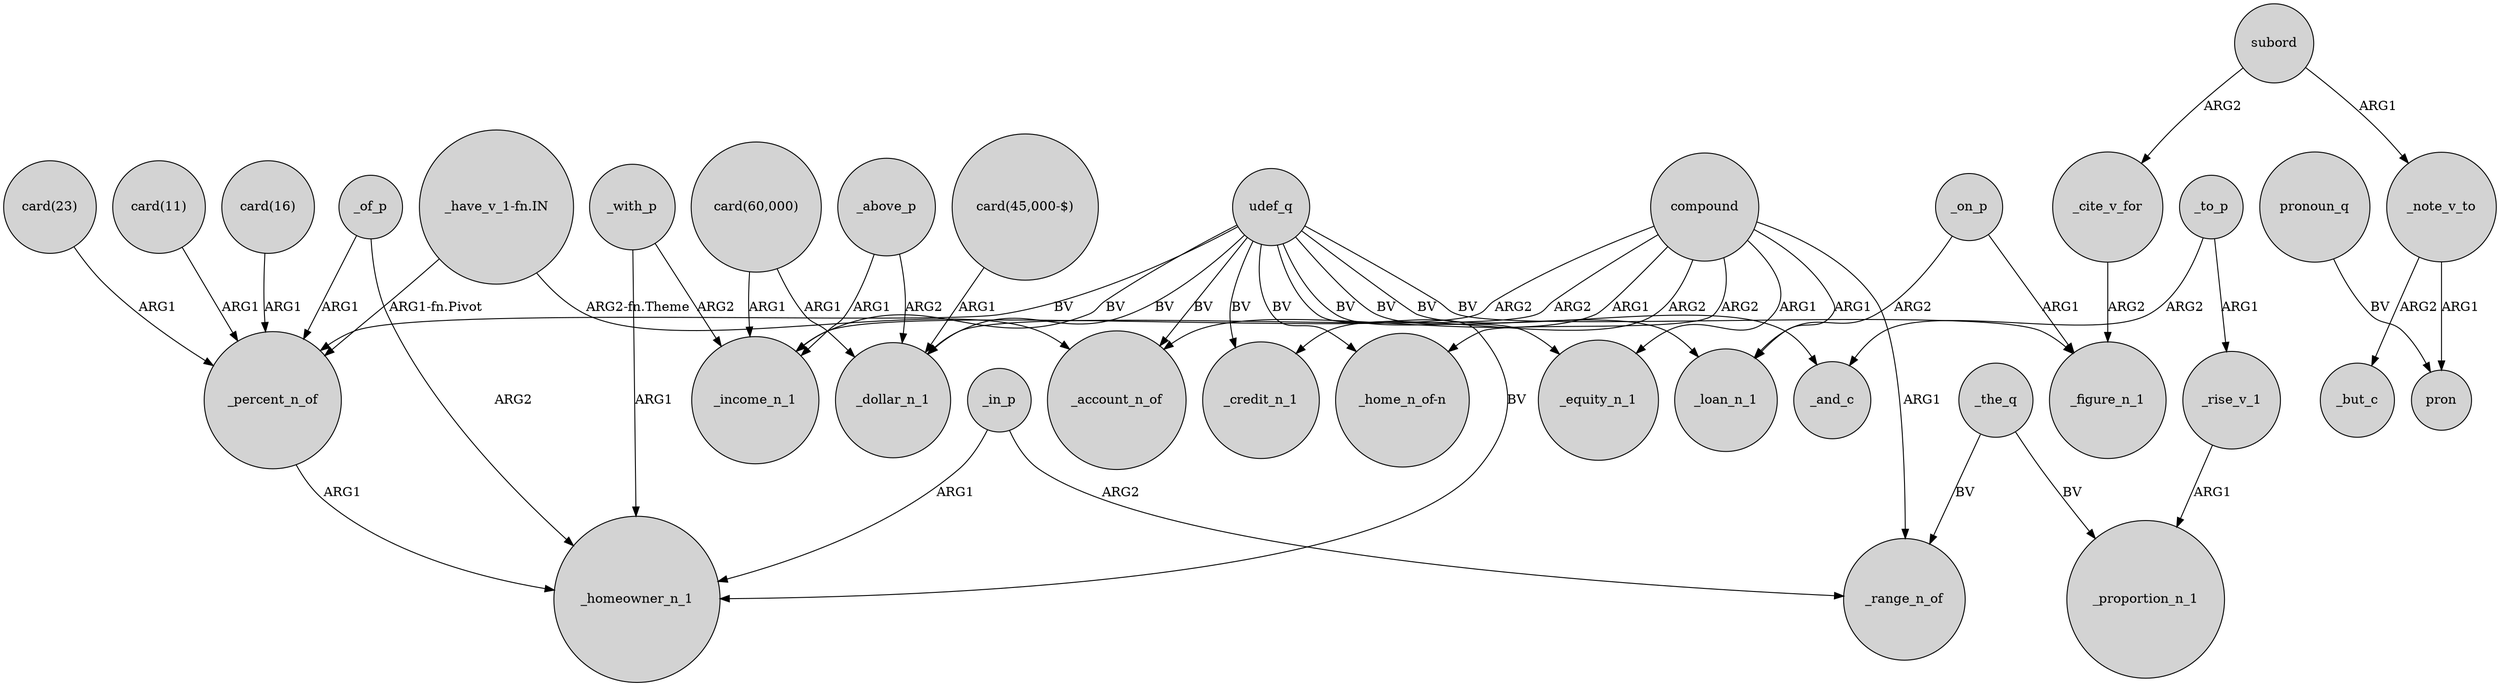 digraph {
	node [shape=circle style=filled]
	"card(23)" -> _percent_n_of [label=ARG1]
	"card(45,000-$)" -> _dollar_n_1 [label=ARG1]
	"card(11)" -> _percent_n_of [label=ARG1]
	_on_p -> _loan_n_1 [label=ARG2]
	_note_v_to -> _but_c [label=ARG2]
	udef_q -> _credit_n_1 [label=BV]
	_percent_n_of -> _homeowner_n_1 [label=ARG1]
	_the_q -> _proportion_n_1 [label=BV]
	_rise_v_1 -> _proportion_n_1 [label=ARG1]
	compound -> _credit_n_1 [label=ARG2]
	_in_p -> _homeowner_n_1 [label=ARG1]
	compound -> _equity_n_1 [label=ARG1]
	"card(60,000)" -> _income_n_1 [label=ARG1]
	_note_v_to -> pron [label=ARG1]
	subord -> _cite_v_for [label=ARG2]
	udef_q -> "_home_n_of-n" [label=BV]
	compound -> _range_n_of [label=ARG1]
	_to_p -> _and_c [label=ARG2]
	_in_p -> _range_n_of [label=ARG2]
	compound -> _account_n_of [label=ARG1]
	"card(16)" -> _percent_n_of [label=ARG1]
	"_have_v_1-fn.IN" -> _percent_n_of [label="ARG1-fn.Pivot"]
	_of_p -> _percent_n_of [label=ARG1]
	compound -> _income_n_1 [label=ARG2]
	pronoun_q -> pron [label=BV]
	_on_p -> _figure_n_1 [label=ARG1]
	_above_p -> _income_n_1 [label=ARG1]
	_with_p -> _income_n_1 [label=ARG2]
	udef_q -> _homeowner_n_1 [label=BV]
	udef_q -> _equity_n_1 [label=BV]
	_of_p -> _homeowner_n_1 [label=ARG2]
	_to_p -> _rise_v_1 [label=ARG1]
	subord -> _note_v_to [label=ARG1]
	udef_q -> _account_n_of [label=BV]
	_with_p -> _homeowner_n_1 [label=ARG1]
	compound -> _loan_n_1 [label=ARG1]
	udef_q -> _figure_n_1 [label=BV]
	"_have_v_1-fn.IN" -> _account_n_of [label="ARG2-fn.Theme"]
	"card(60,000)" -> _dollar_n_1 [label=ARG1]
	compound -> "_home_n_of-n" [label=ARG2]
	udef_q -> _dollar_n_1 [label=BV]
	udef_q -> _percent_n_of [label=BV]
	_the_q -> _range_n_of [label=BV]
	compound -> _dollar_n_1 [label=ARG2]
	udef_q -> _and_c [label=BV]
	_cite_v_for -> _figure_n_1 [label=ARG2]
	_above_p -> _dollar_n_1 [label=ARG2]
	udef_q -> _loan_n_1 [label=BV]
	udef_q -> _income_n_1 [label=BV]
}
